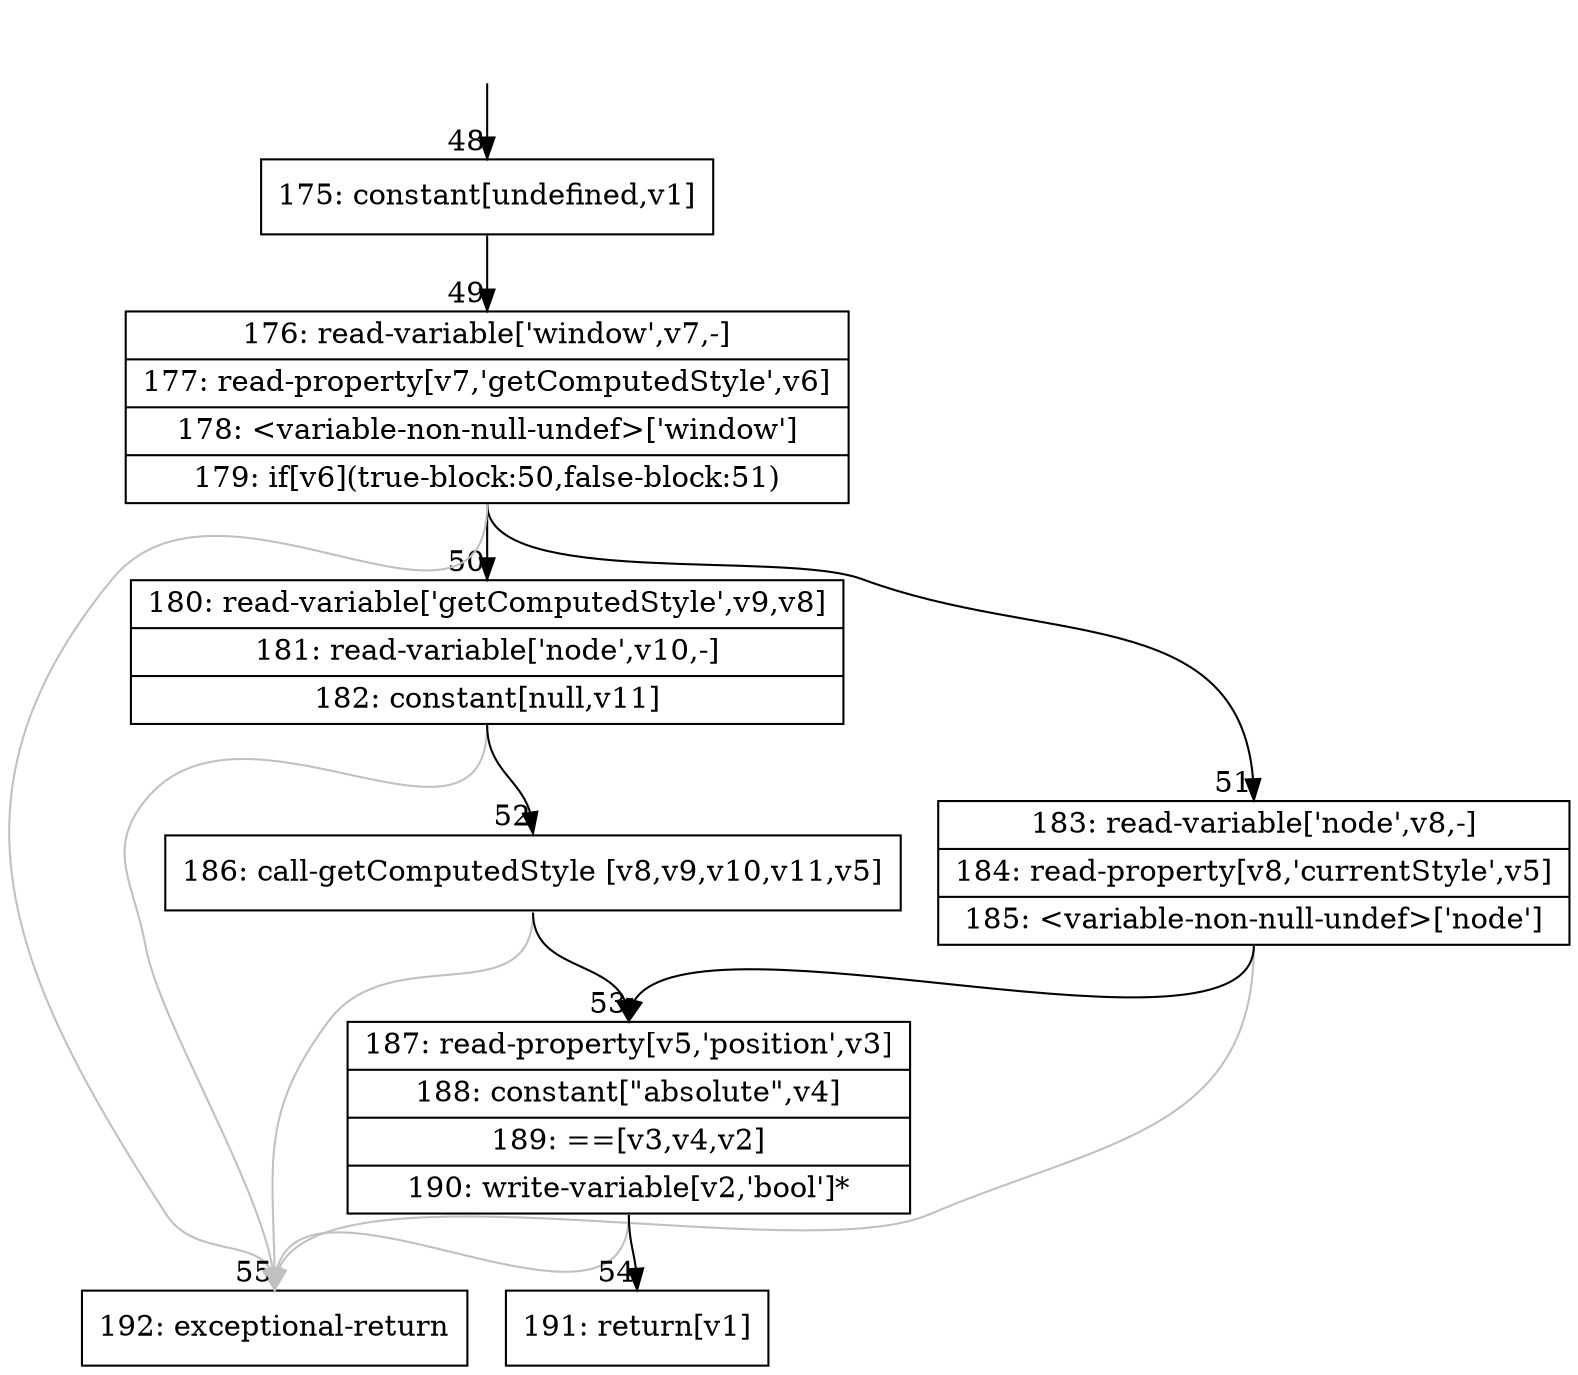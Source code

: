 digraph {
rankdir="TD"
BB_entry4[shape=none,label=""];
BB_entry4 -> BB48 [tailport=s, headport=n, headlabel="    48"]
BB48 [shape=record label="{175: constant[undefined,v1]}" ] 
BB48 -> BB49 [tailport=s, headport=n, headlabel="      49"]
BB49 [shape=record label="{176: read-variable['window',v7,-]|177: read-property[v7,'getComputedStyle',v6]|178: \<variable-non-null-undef\>['window']|179: if[v6](true-block:50,false-block:51)}" ] 
BB49 -> BB50 [tailport=s, headport=n, headlabel="      50"]
BB49 -> BB51 [tailport=s, headport=n, headlabel="      51"]
BB49 -> BB55 [tailport=s, headport=n, color=gray, headlabel="      55"]
BB50 [shape=record label="{180: read-variable['getComputedStyle',v9,v8]|181: read-variable['node',v10,-]|182: constant[null,v11]}" ] 
BB50 -> BB52 [tailport=s, headport=n, headlabel="      52"]
BB50 -> BB55 [tailport=s, headport=n, color=gray]
BB51 [shape=record label="{183: read-variable['node',v8,-]|184: read-property[v8,'currentStyle',v5]|185: \<variable-non-null-undef\>['node']}" ] 
BB51 -> BB53 [tailport=s, headport=n, headlabel="      53"]
BB51 -> BB55 [tailport=s, headport=n, color=gray]
BB52 [shape=record label="{186: call-getComputedStyle [v8,v9,v10,v11,v5]}" ] 
BB52 -> BB53 [tailport=s, headport=n]
BB52 -> BB55 [tailport=s, headport=n, color=gray]
BB53 [shape=record label="{187: read-property[v5,'position',v3]|188: constant[\"absolute\",v4]|189: ==[v3,v4,v2]|190: write-variable[v2,'bool']*}" ] 
BB53 -> BB54 [tailport=s, headport=n, headlabel="      54"]
BB53 -> BB55 [tailport=s, headport=n, color=gray]
BB54 [shape=record label="{191: return[v1]}" ] 
BB55 [shape=record label="{192: exceptional-return}" ] 
//#$~ 102
}

